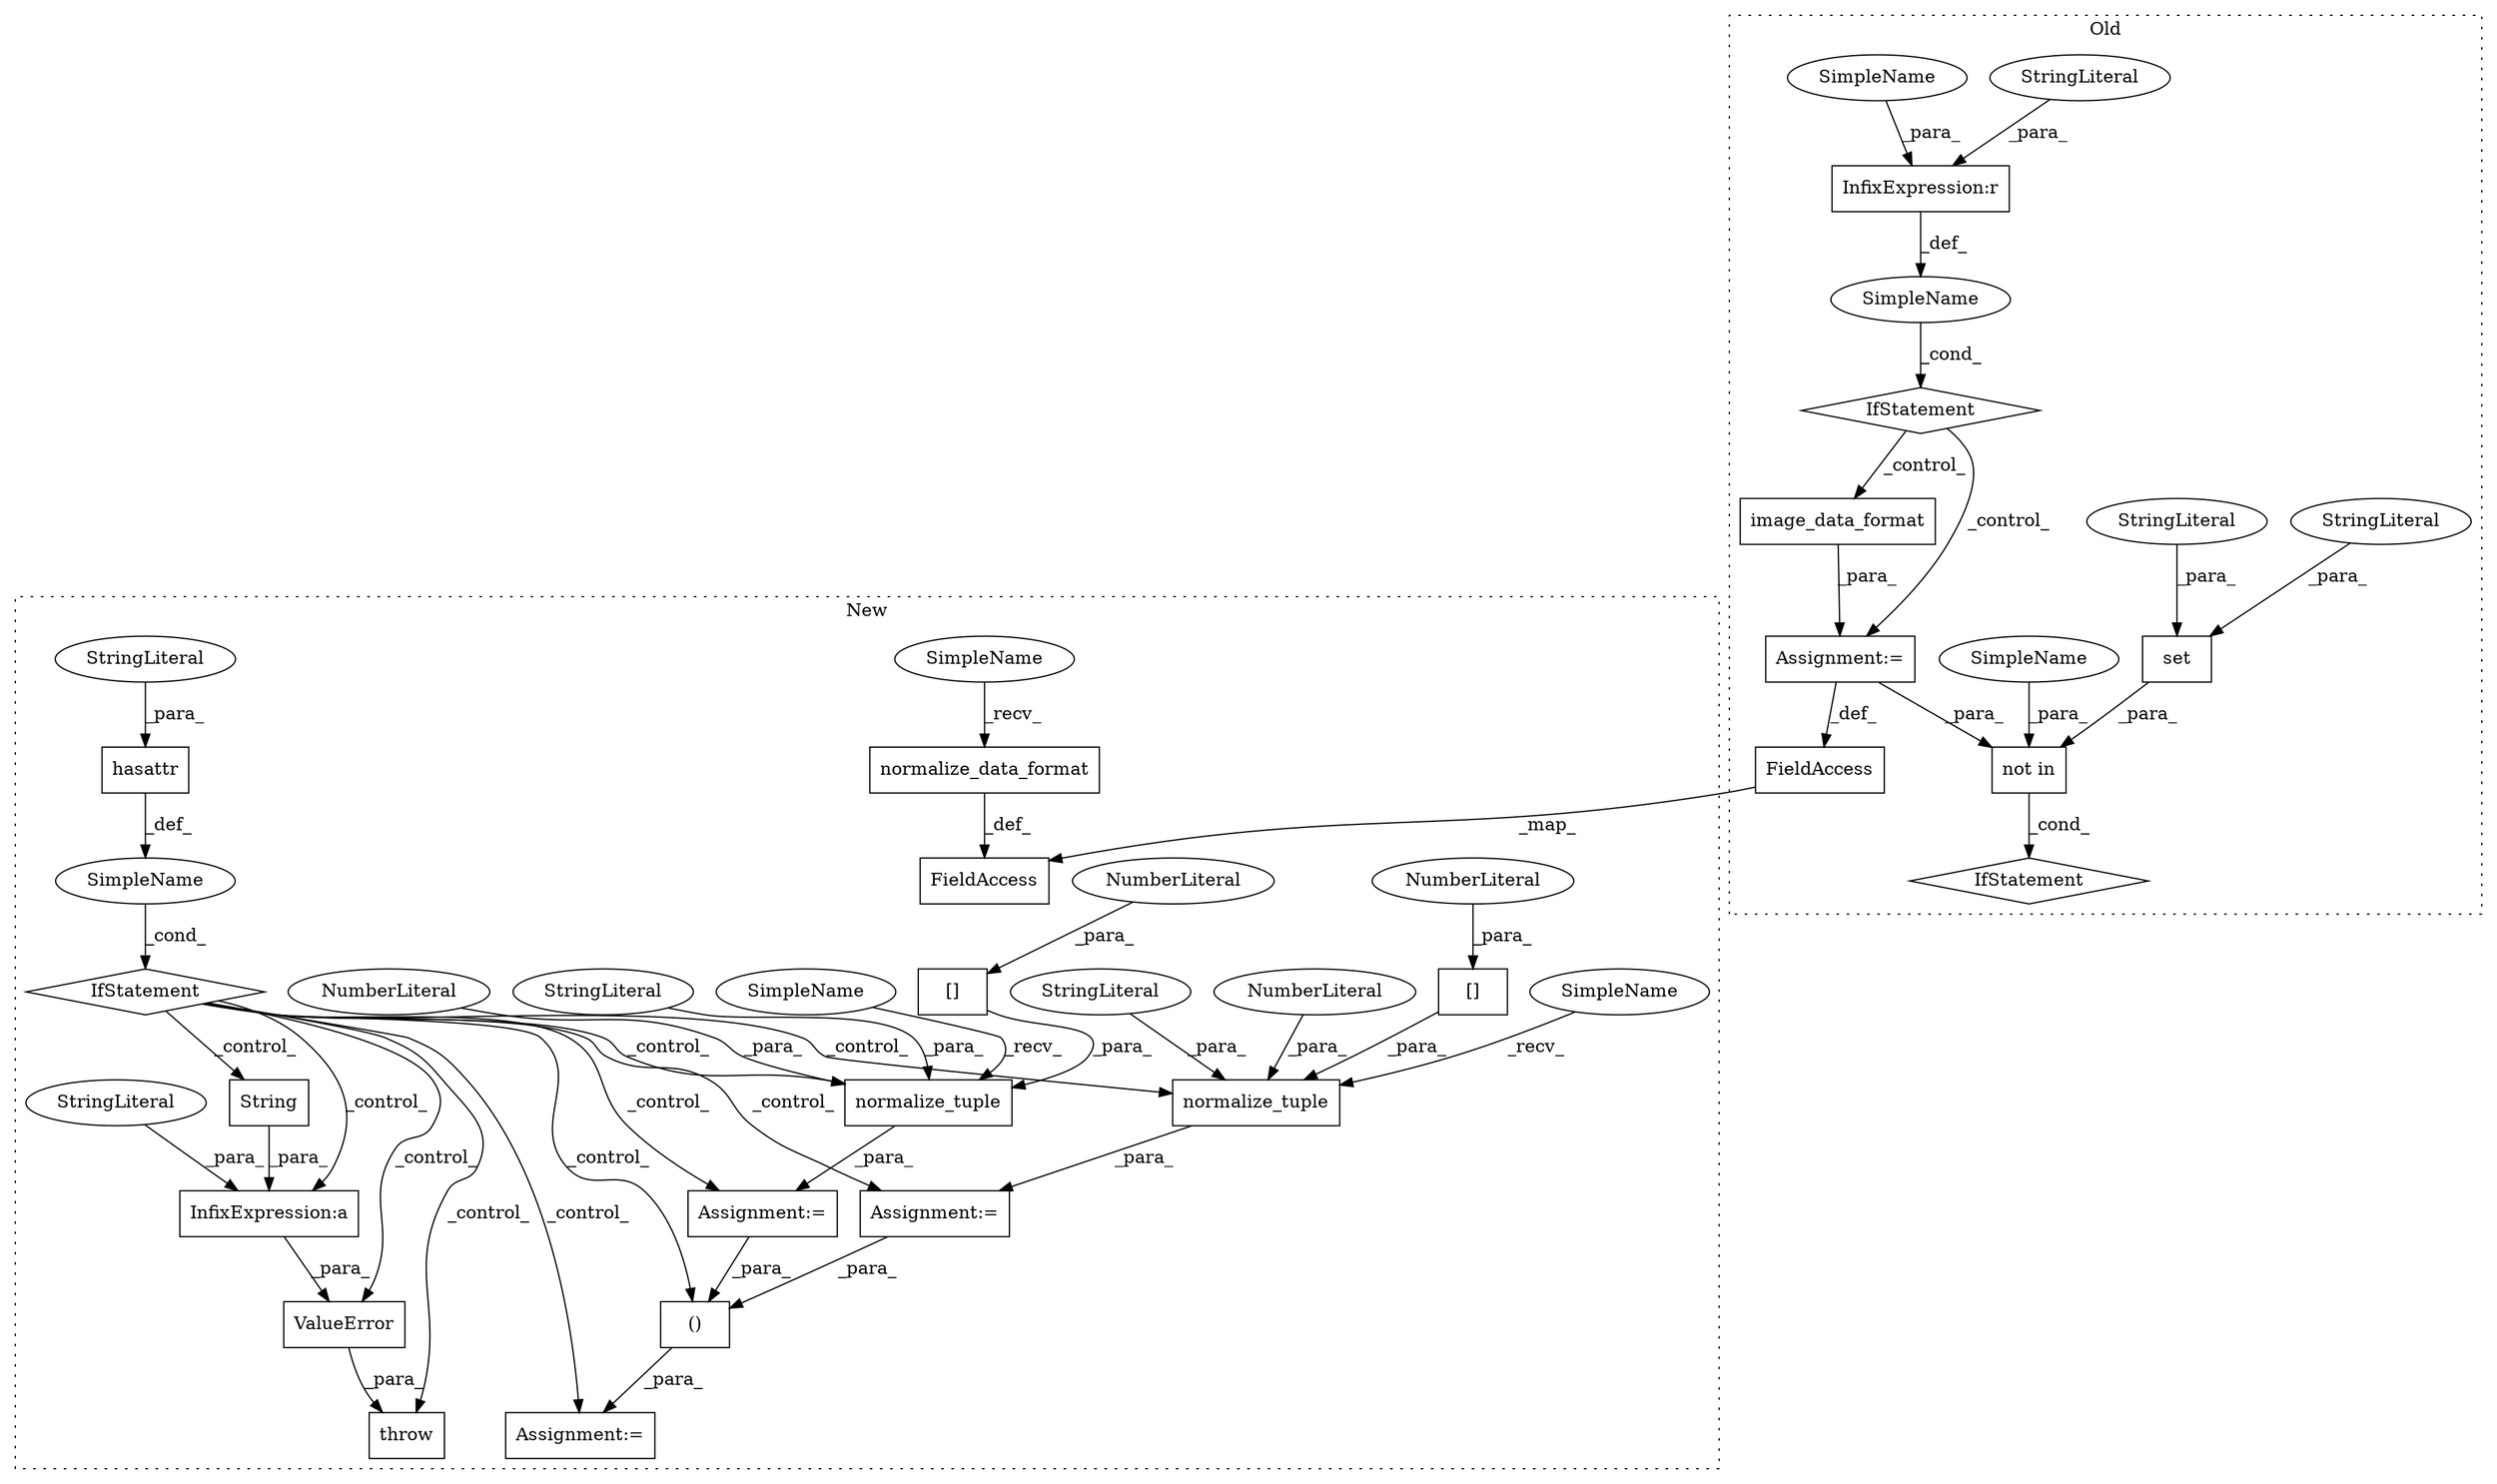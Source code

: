 digraph G {
subgraph cluster0 {
1 [label="not in" a="108" s="38484" l="56" shape="box"];
3 [label="IfStatement" a="25" s="38476,38540" l="8,2" shape="diamond"];
11 [label="InfixExpression:r" a="27" s="38369" l="4" shape="box"];
12 [label="IfStatement" a="25" s="38354,38382" l="4,2" shape="diamond"];
13 [label="SimpleName" a="42" s="" l="" shape="ellipse"];
14 [label="image_data_format" a="32" s="38412" l="19" shape="box"];
15 [label="set" a="32" s="38503,38539" l="4,1" shape="box"];
24 [label="StringLiteral" a="45" s="38507" l="15" shape="ellipse"];
27 [label="StringLiteral" a="45" s="38523" l="16" shape="ellipse"];
28 [label="StringLiteral" a="45" s="38373" l="9" shape="ellipse"];
32 [label="Assignment:=" a="7" s="38403" l="1" shape="box"];
36 [label="FieldAccess" a="22" s="38645" l="16" shape="box"];
41 [label="SimpleName" a="42" s="38484" l="11" shape="ellipse"];
42 [label="SimpleName" a="42" s="38358" l="11" shape="ellipse"];
label = "Old";
style="dotted";
}
subgraph cluster1 {
2 [label="String" a="32" s="26031,26045" l="7,1" shape="box"];
4 [label="IfStatement" a="25" s="25283,25313" l="4,2" shape="diamond"];
5 [label="SimpleName" a="42" s="" l="" shape="ellipse"];
6 [label="InfixExpression:a" a="27" s="26028" l="3" shape="box"];
7 [label="StringLiteral" a="45" s="25770" l="258" shape="ellipse"];
8 [label="throw" a="53" s="25753" l="6" shape="box"];
9 [label="ValueError" a="32" s="25759,26046" l="11,1" shape="box"];
10 [label="()" a="106" s="25668" l="62" shape="box"];
16 [label="normalize_tuple" a="32" s="25504,25555" l="16,1" shape="box"];
17 [label="NumberLiteral" a="34" s="25531" l="1" shape="ellipse"];
18 [label="[]" a="2" s="25520,25529" l="8,1" shape="box"];
19 [label="NumberLiteral" a="34" s="25528" l="1" shape="ellipse"];
20 [label="normalize_tuple" a="32" s="25420,25471" l="16,1" shape="box"];
21 [label="[]" a="2" s="25436,25445" l="8,1" shape="box"];
22 [label="NumberLiteral" a="34" s="25444" l="1" shape="ellipse"];
23 [label="NumberLiteral" a="34" s="25447" l="1" shape="ellipse"];
25 [label="StringLiteral" a="45" s="25533" l="22" shape="ellipse"];
26 [label="StringLiteral" a="45" s="25449" l="22" shape="ellipse"];
29 [label="hasattr" a="32" s="25287,25312" l="8,1" shape="box"];
30 [label="StringLiteral" a="45" s="25303" l="9" shape="ellipse"];
31 [label="Assignment:=" a="7" s="25660" l="8" shape="box"];
33 [label="Assignment:=" a="7" s="25408" l="1" shape="box"];
34 [label="Assignment:=" a="7" s="25492" l="1" shape="box"];
35 [label="normalize_data_format" a="32" s="25042,25075" l="22,1" shape="box"];
37 [label="FieldAccess" a="22" s="25014" l="16" shape="box"];
38 [label="SimpleName" a="42" s="25031" l="10" shape="ellipse"];
39 [label="SimpleName" a="42" s="25409" l="10" shape="ellipse"];
40 [label="SimpleName" a="42" s="25493" l="10" shape="ellipse"];
label = "New";
style="dotted";
}
1 -> 3 [label="_cond_"];
2 -> 6 [label="_para_"];
4 -> 2 [label="_control_"];
4 -> 33 [label="_control_"];
4 -> 31 [label="_control_"];
4 -> 16 [label="_control_"];
4 -> 6 [label="_control_"];
4 -> 20 [label="_control_"];
4 -> 9 [label="_control_"];
4 -> 10 [label="_control_"];
4 -> 34 [label="_control_"];
4 -> 8 [label="_control_"];
5 -> 4 [label="_cond_"];
6 -> 9 [label="_para_"];
7 -> 6 [label="_para_"];
9 -> 8 [label="_para_"];
10 -> 31 [label="_para_"];
11 -> 13 [label="_def_"];
12 -> 14 [label="_control_"];
12 -> 32 [label="_control_"];
13 -> 12 [label="_cond_"];
14 -> 32 [label="_para_"];
15 -> 1 [label="_para_"];
16 -> 34 [label="_para_"];
17 -> 16 [label="_para_"];
18 -> 16 [label="_para_"];
19 -> 18 [label="_para_"];
20 -> 33 [label="_para_"];
21 -> 20 [label="_para_"];
22 -> 21 [label="_para_"];
23 -> 20 [label="_para_"];
24 -> 15 [label="_para_"];
25 -> 16 [label="_para_"];
26 -> 20 [label="_para_"];
27 -> 15 [label="_para_"];
28 -> 11 [label="_para_"];
29 -> 5 [label="_def_"];
30 -> 29 [label="_para_"];
32 -> 1 [label="_para_"];
32 -> 36 [label="_def_"];
33 -> 10 [label="_para_"];
34 -> 10 [label="_para_"];
35 -> 37 [label="_def_"];
36 -> 37 [label="_map_"];
38 -> 35 [label="_recv_"];
39 -> 20 [label="_recv_"];
40 -> 16 [label="_recv_"];
41 -> 1 [label="_para_"];
42 -> 11 [label="_para_"];
}